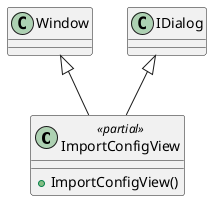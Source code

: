 @startuml
class ImportConfigView <<partial>> {
    + ImportConfigView()
}
Window <|-- ImportConfigView
IDialog <|-- ImportConfigView
@enduml
